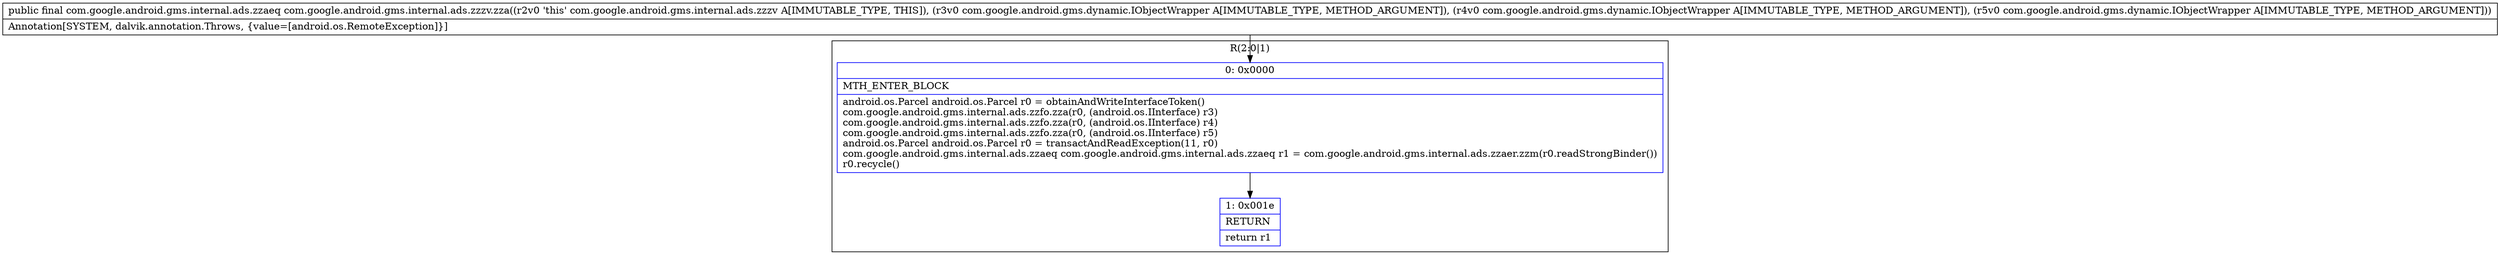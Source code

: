 digraph "CFG forcom.google.android.gms.internal.ads.zzzv.zza(Lcom\/google\/android\/gms\/dynamic\/IObjectWrapper;Lcom\/google\/android\/gms\/dynamic\/IObjectWrapper;Lcom\/google\/android\/gms\/dynamic\/IObjectWrapper;)Lcom\/google\/android\/gms\/internal\/ads\/zzaeq;" {
subgraph cluster_Region_935110431 {
label = "R(2:0|1)";
node [shape=record,color=blue];
Node_0 [shape=record,label="{0\:\ 0x0000|MTH_ENTER_BLOCK\l|android.os.Parcel android.os.Parcel r0 = obtainAndWriteInterfaceToken()\lcom.google.android.gms.internal.ads.zzfo.zza(r0, (android.os.IInterface) r3)\lcom.google.android.gms.internal.ads.zzfo.zza(r0, (android.os.IInterface) r4)\lcom.google.android.gms.internal.ads.zzfo.zza(r0, (android.os.IInterface) r5)\landroid.os.Parcel android.os.Parcel r0 = transactAndReadException(11, r0)\lcom.google.android.gms.internal.ads.zzaeq com.google.android.gms.internal.ads.zzaeq r1 = com.google.android.gms.internal.ads.zzaer.zzm(r0.readStrongBinder())\lr0.recycle()\l}"];
Node_1 [shape=record,label="{1\:\ 0x001e|RETURN\l|return r1\l}"];
}
MethodNode[shape=record,label="{public final com.google.android.gms.internal.ads.zzaeq com.google.android.gms.internal.ads.zzzv.zza((r2v0 'this' com.google.android.gms.internal.ads.zzzv A[IMMUTABLE_TYPE, THIS]), (r3v0 com.google.android.gms.dynamic.IObjectWrapper A[IMMUTABLE_TYPE, METHOD_ARGUMENT]), (r4v0 com.google.android.gms.dynamic.IObjectWrapper A[IMMUTABLE_TYPE, METHOD_ARGUMENT]), (r5v0 com.google.android.gms.dynamic.IObjectWrapper A[IMMUTABLE_TYPE, METHOD_ARGUMENT]))  | Annotation[SYSTEM, dalvik.annotation.Throws, \{value=[android.os.RemoteException]\}]\l}"];
MethodNode -> Node_0;
Node_0 -> Node_1;
}

